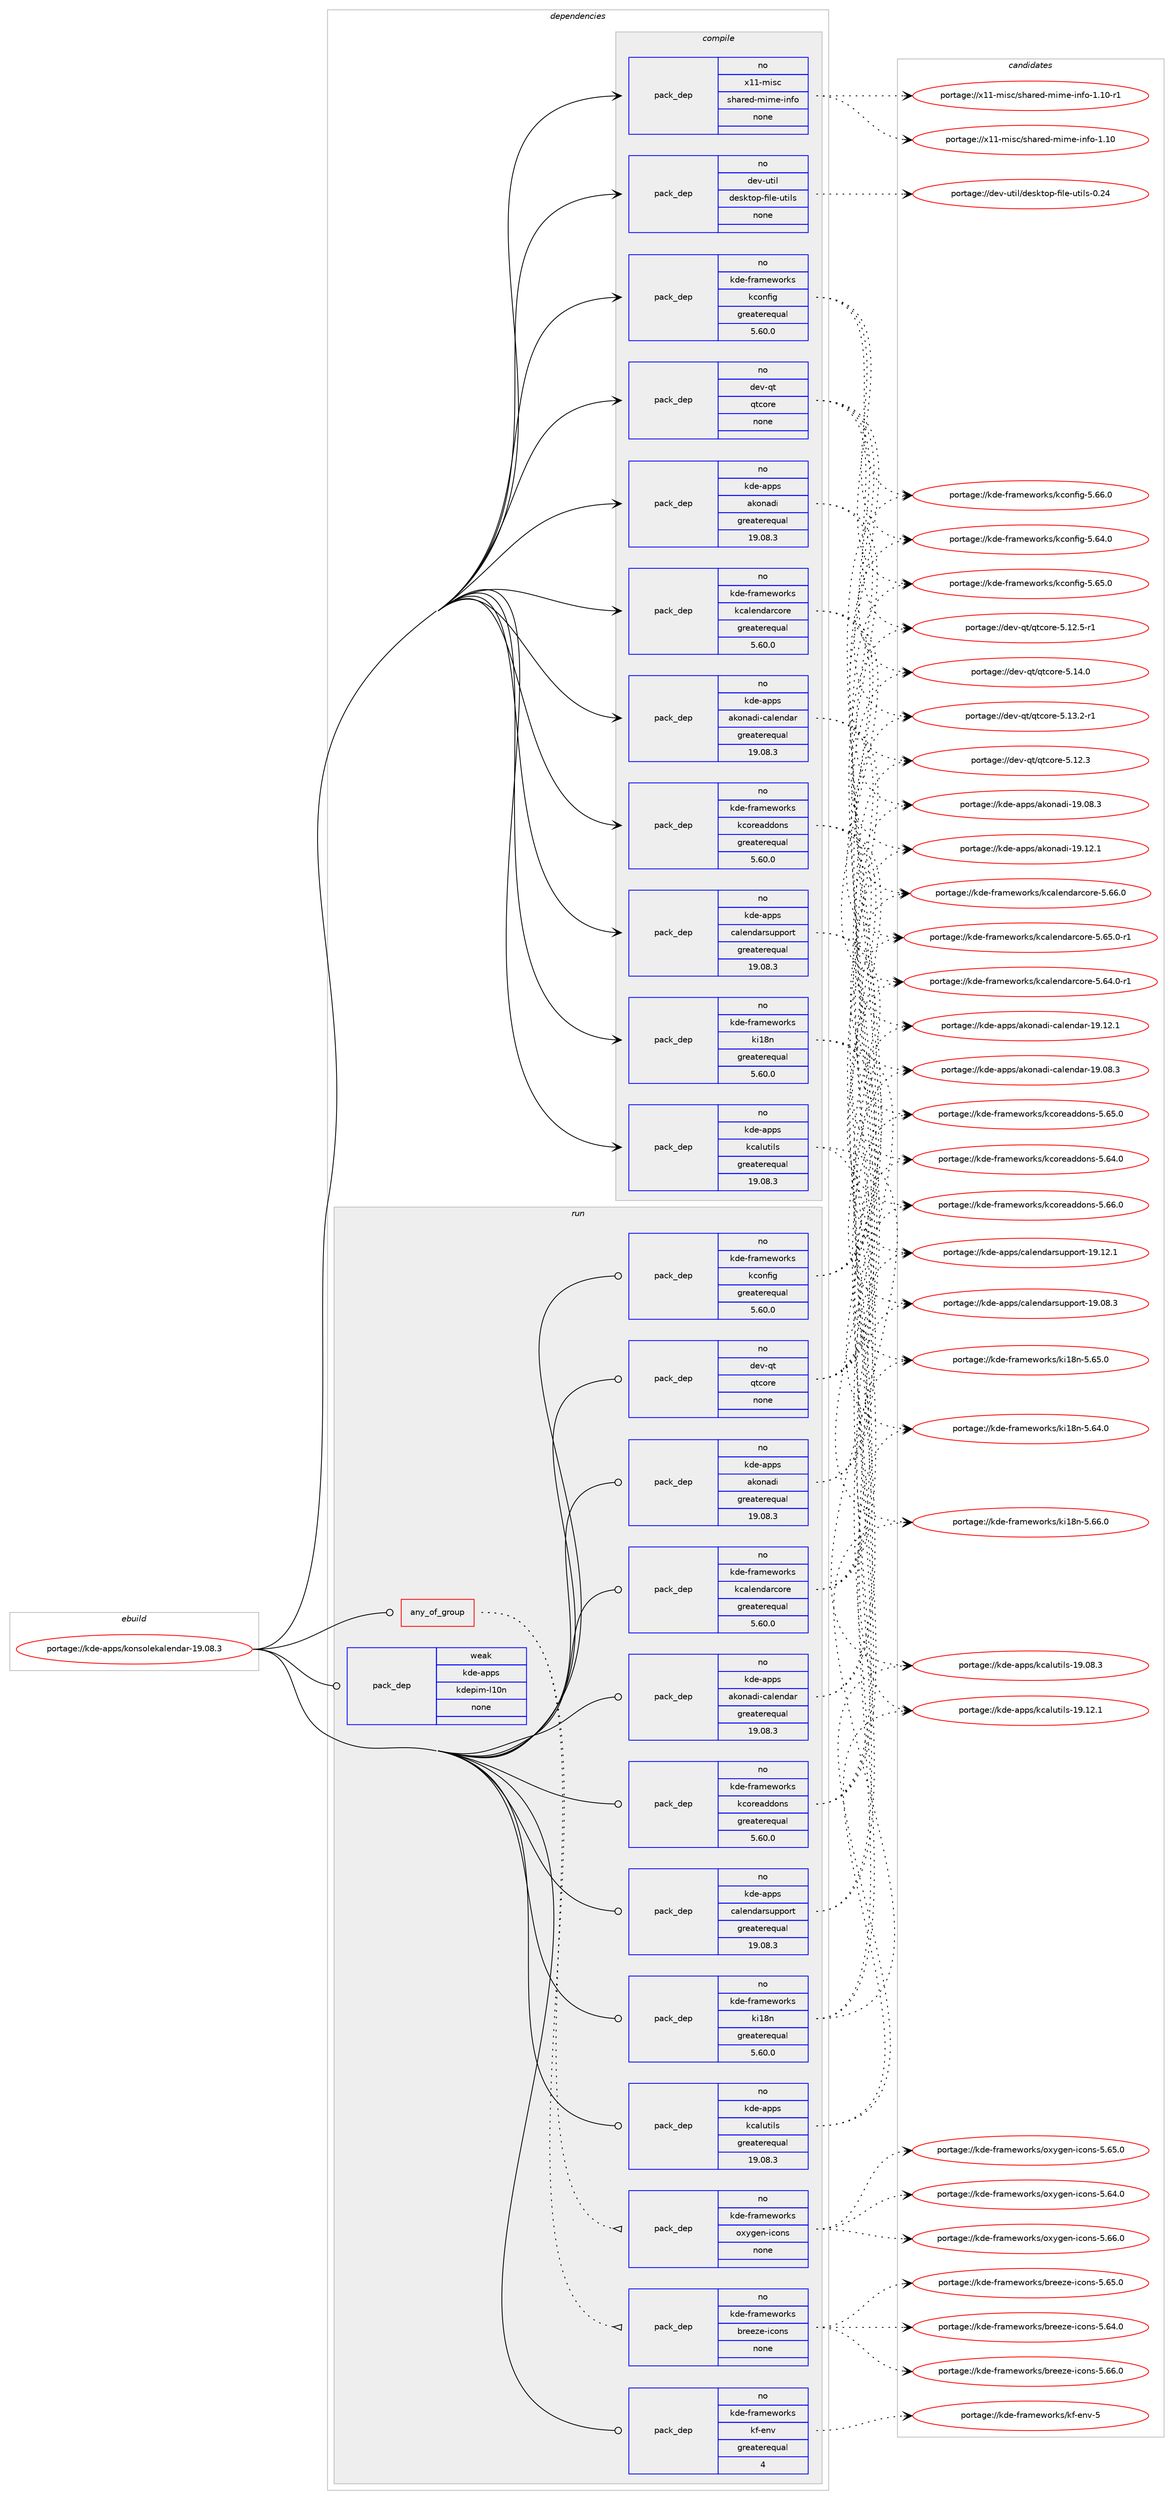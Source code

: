 digraph prolog {

# *************
# Graph options
# *************

newrank=true;
concentrate=true;
compound=true;
graph [rankdir=LR,fontname=Helvetica,fontsize=10,ranksep=1.5];#, ranksep=2.5, nodesep=0.2];
edge  [arrowhead=vee];
node  [fontname=Helvetica,fontsize=10];

# **********
# The ebuild
# **********

subgraph cluster_leftcol {
color=gray;
rank=same;
label=<<i>ebuild</i>>;
id [label="portage://kde-apps/konsolekalendar-19.08.3", color=red, width=4, href="../kde-apps/konsolekalendar-19.08.3.svg"];
}

# ****************
# The dependencies
# ****************

subgraph cluster_midcol {
color=gray;
label=<<i>dependencies</i>>;
subgraph cluster_compile {
fillcolor="#eeeeee";
style=filled;
label=<<i>compile</i>>;
subgraph pack198244 {
dependency258713 [label=<<TABLE BORDER="0" CELLBORDER="1" CELLSPACING="0" CELLPADDING="4" WIDTH="220"><TR><TD ROWSPAN="6" CELLPADDING="30">pack_dep</TD></TR><TR><TD WIDTH="110">no</TD></TR><TR><TD>dev-qt</TD></TR><TR><TD>qtcore</TD></TR><TR><TD>none</TD></TR><TR><TD></TD></TR></TABLE>>, shape=none, color=blue];
}
id:e -> dependency258713:w [weight=20,style="solid",arrowhead="vee"];
subgraph pack198245 {
dependency258714 [label=<<TABLE BORDER="0" CELLBORDER="1" CELLSPACING="0" CELLPADDING="4" WIDTH="220"><TR><TD ROWSPAN="6" CELLPADDING="30">pack_dep</TD></TR><TR><TD WIDTH="110">no</TD></TR><TR><TD>dev-util</TD></TR><TR><TD>desktop-file-utils</TD></TR><TR><TD>none</TD></TR><TR><TD></TD></TR></TABLE>>, shape=none, color=blue];
}
id:e -> dependency258714:w [weight=20,style="solid",arrowhead="vee"];
subgraph pack198246 {
dependency258715 [label=<<TABLE BORDER="0" CELLBORDER="1" CELLSPACING="0" CELLPADDING="4" WIDTH="220"><TR><TD ROWSPAN="6" CELLPADDING="30">pack_dep</TD></TR><TR><TD WIDTH="110">no</TD></TR><TR><TD>kde-apps</TD></TR><TR><TD>akonadi</TD></TR><TR><TD>greaterequal</TD></TR><TR><TD>19.08.3</TD></TR></TABLE>>, shape=none, color=blue];
}
id:e -> dependency258715:w [weight=20,style="solid",arrowhead="vee"];
subgraph pack198247 {
dependency258716 [label=<<TABLE BORDER="0" CELLBORDER="1" CELLSPACING="0" CELLPADDING="4" WIDTH="220"><TR><TD ROWSPAN="6" CELLPADDING="30">pack_dep</TD></TR><TR><TD WIDTH="110">no</TD></TR><TR><TD>kde-apps</TD></TR><TR><TD>akonadi-calendar</TD></TR><TR><TD>greaterequal</TD></TR><TR><TD>19.08.3</TD></TR></TABLE>>, shape=none, color=blue];
}
id:e -> dependency258716:w [weight=20,style="solid",arrowhead="vee"];
subgraph pack198248 {
dependency258717 [label=<<TABLE BORDER="0" CELLBORDER="1" CELLSPACING="0" CELLPADDING="4" WIDTH="220"><TR><TD ROWSPAN="6" CELLPADDING="30">pack_dep</TD></TR><TR><TD WIDTH="110">no</TD></TR><TR><TD>kde-apps</TD></TR><TR><TD>calendarsupport</TD></TR><TR><TD>greaterequal</TD></TR><TR><TD>19.08.3</TD></TR></TABLE>>, shape=none, color=blue];
}
id:e -> dependency258717:w [weight=20,style="solid",arrowhead="vee"];
subgraph pack198249 {
dependency258718 [label=<<TABLE BORDER="0" CELLBORDER="1" CELLSPACING="0" CELLPADDING="4" WIDTH="220"><TR><TD ROWSPAN="6" CELLPADDING="30">pack_dep</TD></TR><TR><TD WIDTH="110">no</TD></TR><TR><TD>kde-apps</TD></TR><TR><TD>kcalutils</TD></TR><TR><TD>greaterequal</TD></TR><TR><TD>19.08.3</TD></TR></TABLE>>, shape=none, color=blue];
}
id:e -> dependency258718:w [weight=20,style="solid",arrowhead="vee"];
subgraph pack198250 {
dependency258719 [label=<<TABLE BORDER="0" CELLBORDER="1" CELLSPACING="0" CELLPADDING="4" WIDTH="220"><TR><TD ROWSPAN="6" CELLPADDING="30">pack_dep</TD></TR><TR><TD WIDTH="110">no</TD></TR><TR><TD>kde-frameworks</TD></TR><TR><TD>kcalendarcore</TD></TR><TR><TD>greaterequal</TD></TR><TR><TD>5.60.0</TD></TR></TABLE>>, shape=none, color=blue];
}
id:e -> dependency258719:w [weight=20,style="solid",arrowhead="vee"];
subgraph pack198251 {
dependency258720 [label=<<TABLE BORDER="0" CELLBORDER="1" CELLSPACING="0" CELLPADDING="4" WIDTH="220"><TR><TD ROWSPAN="6" CELLPADDING="30">pack_dep</TD></TR><TR><TD WIDTH="110">no</TD></TR><TR><TD>kde-frameworks</TD></TR><TR><TD>kconfig</TD></TR><TR><TD>greaterequal</TD></TR><TR><TD>5.60.0</TD></TR></TABLE>>, shape=none, color=blue];
}
id:e -> dependency258720:w [weight=20,style="solid",arrowhead="vee"];
subgraph pack198252 {
dependency258721 [label=<<TABLE BORDER="0" CELLBORDER="1" CELLSPACING="0" CELLPADDING="4" WIDTH="220"><TR><TD ROWSPAN="6" CELLPADDING="30">pack_dep</TD></TR><TR><TD WIDTH="110">no</TD></TR><TR><TD>kde-frameworks</TD></TR><TR><TD>kcoreaddons</TD></TR><TR><TD>greaterequal</TD></TR><TR><TD>5.60.0</TD></TR></TABLE>>, shape=none, color=blue];
}
id:e -> dependency258721:w [weight=20,style="solid",arrowhead="vee"];
subgraph pack198253 {
dependency258722 [label=<<TABLE BORDER="0" CELLBORDER="1" CELLSPACING="0" CELLPADDING="4" WIDTH="220"><TR><TD ROWSPAN="6" CELLPADDING="30">pack_dep</TD></TR><TR><TD WIDTH="110">no</TD></TR><TR><TD>kde-frameworks</TD></TR><TR><TD>ki18n</TD></TR><TR><TD>greaterequal</TD></TR><TR><TD>5.60.0</TD></TR></TABLE>>, shape=none, color=blue];
}
id:e -> dependency258722:w [weight=20,style="solid",arrowhead="vee"];
subgraph pack198254 {
dependency258723 [label=<<TABLE BORDER="0" CELLBORDER="1" CELLSPACING="0" CELLPADDING="4" WIDTH="220"><TR><TD ROWSPAN="6" CELLPADDING="30">pack_dep</TD></TR><TR><TD WIDTH="110">no</TD></TR><TR><TD>x11-misc</TD></TR><TR><TD>shared-mime-info</TD></TR><TR><TD>none</TD></TR><TR><TD></TD></TR></TABLE>>, shape=none, color=blue];
}
id:e -> dependency258723:w [weight=20,style="solid",arrowhead="vee"];
}
subgraph cluster_compileandrun {
fillcolor="#eeeeee";
style=filled;
label=<<i>compile and run</i>>;
}
subgraph cluster_run {
fillcolor="#eeeeee";
style=filled;
label=<<i>run</i>>;
subgraph any3816 {
dependency258724 [label=<<TABLE BORDER="0" CELLBORDER="1" CELLSPACING="0" CELLPADDING="4"><TR><TD CELLPADDING="10">any_of_group</TD></TR></TABLE>>, shape=none, color=red];subgraph pack198255 {
dependency258725 [label=<<TABLE BORDER="0" CELLBORDER="1" CELLSPACING="0" CELLPADDING="4" WIDTH="220"><TR><TD ROWSPAN="6" CELLPADDING="30">pack_dep</TD></TR><TR><TD WIDTH="110">no</TD></TR><TR><TD>kde-frameworks</TD></TR><TR><TD>breeze-icons</TD></TR><TR><TD>none</TD></TR><TR><TD></TD></TR></TABLE>>, shape=none, color=blue];
}
dependency258724:e -> dependency258725:w [weight=20,style="dotted",arrowhead="oinv"];
subgraph pack198256 {
dependency258726 [label=<<TABLE BORDER="0" CELLBORDER="1" CELLSPACING="0" CELLPADDING="4" WIDTH="220"><TR><TD ROWSPAN="6" CELLPADDING="30">pack_dep</TD></TR><TR><TD WIDTH="110">no</TD></TR><TR><TD>kde-frameworks</TD></TR><TR><TD>oxygen-icons</TD></TR><TR><TD>none</TD></TR><TR><TD></TD></TR></TABLE>>, shape=none, color=blue];
}
dependency258724:e -> dependency258726:w [weight=20,style="dotted",arrowhead="oinv"];
}
id:e -> dependency258724:w [weight=20,style="solid",arrowhead="odot"];
subgraph pack198257 {
dependency258727 [label=<<TABLE BORDER="0" CELLBORDER="1" CELLSPACING="0" CELLPADDING="4" WIDTH="220"><TR><TD ROWSPAN="6" CELLPADDING="30">pack_dep</TD></TR><TR><TD WIDTH="110">no</TD></TR><TR><TD>dev-qt</TD></TR><TR><TD>qtcore</TD></TR><TR><TD>none</TD></TR><TR><TD></TD></TR></TABLE>>, shape=none, color=blue];
}
id:e -> dependency258727:w [weight=20,style="solid",arrowhead="odot"];
subgraph pack198258 {
dependency258728 [label=<<TABLE BORDER="0" CELLBORDER="1" CELLSPACING="0" CELLPADDING="4" WIDTH="220"><TR><TD ROWSPAN="6" CELLPADDING="30">pack_dep</TD></TR><TR><TD WIDTH="110">no</TD></TR><TR><TD>kde-apps</TD></TR><TR><TD>akonadi</TD></TR><TR><TD>greaterequal</TD></TR><TR><TD>19.08.3</TD></TR></TABLE>>, shape=none, color=blue];
}
id:e -> dependency258728:w [weight=20,style="solid",arrowhead="odot"];
subgraph pack198259 {
dependency258729 [label=<<TABLE BORDER="0" CELLBORDER="1" CELLSPACING="0" CELLPADDING="4" WIDTH="220"><TR><TD ROWSPAN="6" CELLPADDING="30">pack_dep</TD></TR><TR><TD WIDTH="110">no</TD></TR><TR><TD>kde-apps</TD></TR><TR><TD>akonadi-calendar</TD></TR><TR><TD>greaterequal</TD></TR><TR><TD>19.08.3</TD></TR></TABLE>>, shape=none, color=blue];
}
id:e -> dependency258729:w [weight=20,style="solid",arrowhead="odot"];
subgraph pack198260 {
dependency258730 [label=<<TABLE BORDER="0" CELLBORDER="1" CELLSPACING="0" CELLPADDING="4" WIDTH="220"><TR><TD ROWSPAN="6" CELLPADDING="30">pack_dep</TD></TR><TR><TD WIDTH="110">no</TD></TR><TR><TD>kde-apps</TD></TR><TR><TD>calendarsupport</TD></TR><TR><TD>greaterequal</TD></TR><TR><TD>19.08.3</TD></TR></TABLE>>, shape=none, color=blue];
}
id:e -> dependency258730:w [weight=20,style="solid",arrowhead="odot"];
subgraph pack198261 {
dependency258731 [label=<<TABLE BORDER="0" CELLBORDER="1" CELLSPACING="0" CELLPADDING="4" WIDTH="220"><TR><TD ROWSPAN="6" CELLPADDING="30">pack_dep</TD></TR><TR><TD WIDTH="110">no</TD></TR><TR><TD>kde-apps</TD></TR><TR><TD>kcalutils</TD></TR><TR><TD>greaterequal</TD></TR><TR><TD>19.08.3</TD></TR></TABLE>>, shape=none, color=blue];
}
id:e -> dependency258731:w [weight=20,style="solid",arrowhead="odot"];
subgraph pack198262 {
dependency258732 [label=<<TABLE BORDER="0" CELLBORDER="1" CELLSPACING="0" CELLPADDING="4" WIDTH="220"><TR><TD ROWSPAN="6" CELLPADDING="30">pack_dep</TD></TR><TR><TD WIDTH="110">no</TD></TR><TR><TD>kde-frameworks</TD></TR><TR><TD>kcalendarcore</TD></TR><TR><TD>greaterequal</TD></TR><TR><TD>5.60.0</TD></TR></TABLE>>, shape=none, color=blue];
}
id:e -> dependency258732:w [weight=20,style="solid",arrowhead="odot"];
subgraph pack198263 {
dependency258733 [label=<<TABLE BORDER="0" CELLBORDER="1" CELLSPACING="0" CELLPADDING="4" WIDTH="220"><TR><TD ROWSPAN="6" CELLPADDING="30">pack_dep</TD></TR><TR><TD WIDTH="110">no</TD></TR><TR><TD>kde-frameworks</TD></TR><TR><TD>kconfig</TD></TR><TR><TD>greaterequal</TD></TR><TR><TD>5.60.0</TD></TR></TABLE>>, shape=none, color=blue];
}
id:e -> dependency258733:w [weight=20,style="solid",arrowhead="odot"];
subgraph pack198264 {
dependency258734 [label=<<TABLE BORDER="0" CELLBORDER="1" CELLSPACING="0" CELLPADDING="4" WIDTH="220"><TR><TD ROWSPAN="6" CELLPADDING="30">pack_dep</TD></TR><TR><TD WIDTH="110">no</TD></TR><TR><TD>kde-frameworks</TD></TR><TR><TD>kcoreaddons</TD></TR><TR><TD>greaterequal</TD></TR><TR><TD>5.60.0</TD></TR></TABLE>>, shape=none, color=blue];
}
id:e -> dependency258734:w [weight=20,style="solid",arrowhead="odot"];
subgraph pack198265 {
dependency258735 [label=<<TABLE BORDER="0" CELLBORDER="1" CELLSPACING="0" CELLPADDING="4" WIDTH="220"><TR><TD ROWSPAN="6" CELLPADDING="30">pack_dep</TD></TR><TR><TD WIDTH="110">no</TD></TR><TR><TD>kde-frameworks</TD></TR><TR><TD>kf-env</TD></TR><TR><TD>greaterequal</TD></TR><TR><TD>4</TD></TR></TABLE>>, shape=none, color=blue];
}
id:e -> dependency258735:w [weight=20,style="solid",arrowhead="odot"];
subgraph pack198266 {
dependency258736 [label=<<TABLE BORDER="0" CELLBORDER="1" CELLSPACING="0" CELLPADDING="4" WIDTH="220"><TR><TD ROWSPAN="6" CELLPADDING="30">pack_dep</TD></TR><TR><TD WIDTH="110">no</TD></TR><TR><TD>kde-frameworks</TD></TR><TR><TD>ki18n</TD></TR><TR><TD>greaterequal</TD></TR><TR><TD>5.60.0</TD></TR></TABLE>>, shape=none, color=blue];
}
id:e -> dependency258736:w [weight=20,style="solid",arrowhead="odot"];
subgraph pack198267 {
dependency258737 [label=<<TABLE BORDER="0" CELLBORDER="1" CELLSPACING="0" CELLPADDING="4" WIDTH="220"><TR><TD ROWSPAN="6" CELLPADDING="30">pack_dep</TD></TR><TR><TD WIDTH="110">weak</TD></TR><TR><TD>kde-apps</TD></TR><TR><TD>kdepim-l10n</TD></TR><TR><TD>none</TD></TR><TR><TD></TD></TR></TABLE>>, shape=none, color=blue];
}
id:e -> dependency258737:w [weight=20,style="solid",arrowhead="odot"];
}
}

# **************
# The candidates
# **************

subgraph cluster_choices {
rank=same;
color=gray;
label=<<i>candidates</i>>;

subgraph choice198244 {
color=black;
nodesep=1;
choice10010111845113116471131169911111410145534649524648 [label="portage://dev-qt/qtcore-5.14.0", color=red, width=4,href="../dev-qt/qtcore-5.14.0.svg"];
choice100101118451131164711311699111114101455346495146504511449 [label="portage://dev-qt/qtcore-5.13.2-r1", color=red, width=4,href="../dev-qt/qtcore-5.13.2-r1.svg"];
choice100101118451131164711311699111114101455346495046534511449 [label="portage://dev-qt/qtcore-5.12.5-r1", color=red, width=4,href="../dev-qt/qtcore-5.12.5-r1.svg"];
choice10010111845113116471131169911111410145534649504651 [label="portage://dev-qt/qtcore-5.12.3", color=red, width=4,href="../dev-qt/qtcore-5.12.3.svg"];
dependency258713:e -> choice10010111845113116471131169911111410145534649524648:w [style=dotted,weight="100"];
dependency258713:e -> choice100101118451131164711311699111114101455346495146504511449:w [style=dotted,weight="100"];
dependency258713:e -> choice100101118451131164711311699111114101455346495046534511449:w [style=dotted,weight="100"];
dependency258713:e -> choice10010111845113116471131169911111410145534649504651:w [style=dotted,weight="100"];
}
subgraph choice198245 {
color=black;
nodesep=1;
choice100101118451171161051084710010111510711611111245102105108101451171161051081154548465052 [label="portage://dev-util/desktop-file-utils-0.24", color=red, width=4,href="../dev-util/desktop-file-utils-0.24.svg"];
dependency258714:e -> choice100101118451171161051084710010111510711611111245102105108101451171161051081154548465052:w [style=dotted,weight="100"];
}
subgraph choice198246 {
color=black;
nodesep=1;
choice10710010145971121121154797107111110971001054549574649504649 [label="portage://kde-apps/akonadi-19.12.1", color=red, width=4,href="../kde-apps/akonadi-19.12.1.svg"];
choice10710010145971121121154797107111110971001054549574648564651 [label="portage://kde-apps/akonadi-19.08.3", color=red, width=4,href="../kde-apps/akonadi-19.08.3.svg"];
dependency258715:e -> choice10710010145971121121154797107111110971001054549574649504649:w [style=dotted,weight="100"];
dependency258715:e -> choice10710010145971121121154797107111110971001054549574648564651:w [style=dotted,weight="100"];
}
subgraph choice198247 {
color=black;
nodesep=1;
choice1071001014597112112115479710711111097100105459997108101110100971144549574649504649 [label="portage://kde-apps/akonadi-calendar-19.12.1", color=red, width=4,href="../kde-apps/akonadi-calendar-19.12.1.svg"];
choice1071001014597112112115479710711111097100105459997108101110100971144549574648564651 [label="portage://kde-apps/akonadi-calendar-19.08.3", color=red, width=4,href="../kde-apps/akonadi-calendar-19.08.3.svg"];
dependency258716:e -> choice1071001014597112112115479710711111097100105459997108101110100971144549574649504649:w [style=dotted,weight="100"];
dependency258716:e -> choice1071001014597112112115479710711111097100105459997108101110100971144549574648564651:w [style=dotted,weight="100"];
}
subgraph choice198248 {
color=black;
nodesep=1;
choice1071001014597112112115479997108101110100971141151171121121111141164549574649504649 [label="portage://kde-apps/calendarsupport-19.12.1", color=red, width=4,href="../kde-apps/calendarsupport-19.12.1.svg"];
choice1071001014597112112115479997108101110100971141151171121121111141164549574648564651 [label="portage://kde-apps/calendarsupport-19.08.3", color=red, width=4,href="../kde-apps/calendarsupport-19.08.3.svg"];
dependency258717:e -> choice1071001014597112112115479997108101110100971141151171121121111141164549574649504649:w [style=dotted,weight="100"];
dependency258717:e -> choice1071001014597112112115479997108101110100971141151171121121111141164549574648564651:w [style=dotted,weight="100"];
}
subgraph choice198249 {
color=black;
nodesep=1;
choice10710010145971121121154710799971081171161051081154549574649504649 [label="portage://kde-apps/kcalutils-19.12.1", color=red, width=4,href="../kde-apps/kcalutils-19.12.1.svg"];
choice10710010145971121121154710799971081171161051081154549574648564651 [label="portage://kde-apps/kcalutils-19.08.3", color=red, width=4,href="../kde-apps/kcalutils-19.08.3.svg"];
dependency258718:e -> choice10710010145971121121154710799971081171161051081154549574649504649:w [style=dotted,weight="100"];
dependency258718:e -> choice10710010145971121121154710799971081171161051081154549574648564651:w [style=dotted,weight="100"];
}
subgraph choice198250 {
color=black;
nodesep=1;
choice1071001014510211497109101119111114107115471079997108101110100971149911111410145534654544648 [label="portage://kde-frameworks/kcalendarcore-5.66.0", color=red, width=4,href="../kde-frameworks/kcalendarcore-5.66.0.svg"];
choice10710010145102114971091011191111141071154710799971081011101009711499111114101455346545346484511449 [label="portage://kde-frameworks/kcalendarcore-5.65.0-r1", color=red, width=4,href="../kde-frameworks/kcalendarcore-5.65.0-r1.svg"];
choice10710010145102114971091011191111141071154710799971081011101009711499111114101455346545246484511449 [label="portage://kde-frameworks/kcalendarcore-5.64.0-r1", color=red, width=4,href="../kde-frameworks/kcalendarcore-5.64.0-r1.svg"];
dependency258719:e -> choice1071001014510211497109101119111114107115471079997108101110100971149911111410145534654544648:w [style=dotted,weight="100"];
dependency258719:e -> choice10710010145102114971091011191111141071154710799971081011101009711499111114101455346545346484511449:w [style=dotted,weight="100"];
dependency258719:e -> choice10710010145102114971091011191111141071154710799971081011101009711499111114101455346545246484511449:w [style=dotted,weight="100"];
}
subgraph choice198251 {
color=black;
nodesep=1;
choice1071001014510211497109101119111114107115471079911111010210510345534654544648 [label="portage://kde-frameworks/kconfig-5.66.0", color=red, width=4,href="../kde-frameworks/kconfig-5.66.0.svg"];
choice1071001014510211497109101119111114107115471079911111010210510345534654534648 [label="portage://kde-frameworks/kconfig-5.65.0", color=red, width=4,href="../kde-frameworks/kconfig-5.65.0.svg"];
choice1071001014510211497109101119111114107115471079911111010210510345534654524648 [label="portage://kde-frameworks/kconfig-5.64.0", color=red, width=4,href="../kde-frameworks/kconfig-5.64.0.svg"];
dependency258720:e -> choice1071001014510211497109101119111114107115471079911111010210510345534654544648:w [style=dotted,weight="100"];
dependency258720:e -> choice1071001014510211497109101119111114107115471079911111010210510345534654534648:w [style=dotted,weight="100"];
dependency258720:e -> choice1071001014510211497109101119111114107115471079911111010210510345534654524648:w [style=dotted,weight="100"];
}
subgraph choice198252 {
color=black;
nodesep=1;
choice107100101451021149710910111911111410711547107991111141019710010011111011545534654544648 [label="portage://kde-frameworks/kcoreaddons-5.66.0", color=red, width=4,href="../kde-frameworks/kcoreaddons-5.66.0.svg"];
choice107100101451021149710910111911111410711547107991111141019710010011111011545534654534648 [label="portage://kde-frameworks/kcoreaddons-5.65.0", color=red, width=4,href="../kde-frameworks/kcoreaddons-5.65.0.svg"];
choice107100101451021149710910111911111410711547107991111141019710010011111011545534654524648 [label="portage://kde-frameworks/kcoreaddons-5.64.0", color=red, width=4,href="../kde-frameworks/kcoreaddons-5.64.0.svg"];
dependency258721:e -> choice107100101451021149710910111911111410711547107991111141019710010011111011545534654544648:w [style=dotted,weight="100"];
dependency258721:e -> choice107100101451021149710910111911111410711547107991111141019710010011111011545534654534648:w [style=dotted,weight="100"];
dependency258721:e -> choice107100101451021149710910111911111410711547107991111141019710010011111011545534654524648:w [style=dotted,weight="100"];
}
subgraph choice198253 {
color=black;
nodesep=1;
choice107100101451021149710910111911111410711547107105495611045534654544648 [label="portage://kde-frameworks/ki18n-5.66.0", color=red, width=4,href="../kde-frameworks/ki18n-5.66.0.svg"];
choice107100101451021149710910111911111410711547107105495611045534654534648 [label="portage://kde-frameworks/ki18n-5.65.0", color=red, width=4,href="../kde-frameworks/ki18n-5.65.0.svg"];
choice107100101451021149710910111911111410711547107105495611045534654524648 [label="portage://kde-frameworks/ki18n-5.64.0", color=red, width=4,href="../kde-frameworks/ki18n-5.64.0.svg"];
dependency258722:e -> choice107100101451021149710910111911111410711547107105495611045534654544648:w [style=dotted,weight="100"];
dependency258722:e -> choice107100101451021149710910111911111410711547107105495611045534654534648:w [style=dotted,weight="100"];
dependency258722:e -> choice107100101451021149710910111911111410711547107105495611045534654524648:w [style=dotted,weight="100"];
}
subgraph choice198254 {
color=black;
nodesep=1;
choice120494945109105115994711510497114101100451091051091014510511010211145494649484511449 [label="portage://x11-misc/shared-mime-info-1.10-r1", color=red, width=4,href="../x11-misc/shared-mime-info-1.10-r1.svg"];
choice12049494510910511599471151049711410110045109105109101451051101021114549464948 [label="portage://x11-misc/shared-mime-info-1.10", color=red, width=4,href="../x11-misc/shared-mime-info-1.10.svg"];
dependency258723:e -> choice120494945109105115994711510497114101100451091051091014510511010211145494649484511449:w [style=dotted,weight="100"];
dependency258723:e -> choice12049494510910511599471151049711410110045109105109101451051101021114549464948:w [style=dotted,weight="100"];
}
subgraph choice198255 {
color=black;
nodesep=1;
choice10710010145102114971091011191111141071154798114101101122101451059911111011545534654544648 [label="portage://kde-frameworks/breeze-icons-5.66.0", color=red, width=4,href="../kde-frameworks/breeze-icons-5.66.0.svg"];
choice10710010145102114971091011191111141071154798114101101122101451059911111011545534654534648 [label="portage://kde-frameworks/breeze-icons-5.65.0", color=red, width=4,href="../kde-frameworks/breeze-icons-5.65.0.svg"];
choice10710010145102114971091011191111141071154798114101101122101451059911111011545534654524648 [label="portage://kde-frameworks/breeze-icons-5.64.0", color=red, width=4,href="../kde-frameworks/breeze-icons-5.64.0.svg"];
dependency258725:e -> choice10710010145102114971091011191111141071154798114101101122101451059911111011545534654544648:w [style=dotted,weight="100"];
dependency258725:e -> choice10710010145102114971091011191111141071154798114101101122101451059911111011545534654534648:w [style=dotted,weight="100"];
dependency258725:e -> choice10710010145102114971091011191111141071154798114101101122101451059911111011545534654524648:w [style=dotted,weight="100"];
}
subgraph choice198256 {
color=black;
nodesep=1;
choice107100101451021149710910111911111410711547111120121103101110451059911111011545534654544648 [label="portage://kde-frameworks/oxygen-icons-5.66.0", color=red, width=4,href="../kde-frameworks/oxygen-icons-5.66.0.svg"];
choice107100101451021149710910111911111410711547111120121103101110451059911111011545534654534648 [label="portage://kde-frameworks/oxygen-icons-5.65.0", color=red, width=4,href="../kde-frameworks/oxygen-icons-5.65.0.svg"];
choice107100101451021149710910111911111410711547111120121103101110451059911111011545534654524648 [label="portage://kde-frameworks/oxygen-icons-5.64.0", color=red, width=4,href="../kde-frameworks/oxygen-icons-5.64.0.svg"];
dependency258726:e -> choice107100101451021149710910111911111410711547111120121103101110451059911111011545534654544648:w [style=dotted,weight="100"];
dependency258726:e -> choice107100101451021149710910111911111410711547111120121103101110451059911111011545534654534648:w [style=dotted,weight="100"];
dependency258726:e -> choice107100101451021149710910111911111410711547111120121103101110451059911111011545534654524648:w [style=dotted,weight="100"];
}
subgraph choice198257 {
color=black;
nodesep=1;
choice10010111845113116471131169911111410145534649524648 [label="portage://dev-qt/qtcore-5.14.0", color=red, width=4,href="../dev-qt/qtcore-5.14.0.svg"];
choice100101118451131164711311699111114101455346495146504511449 [label="portage://dev-qt/qtcore-5.13.2-r1", color=red, width=4,href="../dev-qt/qtcore-5.13.2-r1.svg"];
choice100101118451131164711311699111114101455346495046534511449 [label="portage://dev-qt/qtcore-5.12.5-r1", color=red, width=4,href="../dev-qt/qtcore-5.12.5-r1.svg"];
choice10010111845113116471131169911111410145534649504651 [label="portage://dev-qt/qtcore-5.12.3", color=red, width=4,href="../dev-qt/qtcore-5.12.3.svg"];
dependency258727:e -> choice10010111845113116471131169911111410145534649524648:w [style=dotted,weight="100"];
dependency258727:e -> choice100101118451131164711311699111114101455346495146504511449:w [style=dotted,weight="100"];
dependency258727:e -> choice100101118451131164711311699111114101455346495046534511449:w [style=dotted,weight="100"];
dependency258727:e -> choice10010111845113116471131169911111410145534649504651:w [style=dotted,weight="100"];
}
subgraph choice198258 {
color=black;
nodesep=1;
choice10710010145971121121154797107111110971001054549574649504649 [label="portage://kde-apps/akonadi-19.12.1", color=red, width=4,href="../kde-apps/akonadi-19.12.1.svg"];
choice10710010145971121121154797107111110971001054549574648564651 [label="portage://kde-apps/akonadi-19.08.3", color=red, width=4,href="../kde-apps/akonadi-19.08.3.svg"];
dependency258728:e -> choice10710010145971121121154797107111110971001054549574649504649:w [style=dotted,weight="100"];
dependency258728:e -> choice10710010145971121121154797107111110971001054549574648564651:w [style=dotted,weight="100"];
}
subgraph choice198259 {
color=black;
nodesep=1;
choice1071001014597112112115479710711111097100105459997108101110100971144549574649504649 [label="portage://kde-apps/akonadi-calendar-19.12.1", color=red, width=4,href="../kde-apps/akonadi-calendar-19.12.1.svg"];
choice1071001014597112112115479710711111097100105459997108101110100971144549574648564651 [label="portage://kde-apps/akonadi-calendar-19.08.3", color=red, width=4,href="../kde-apps/akonadi-calendar-19.08.3.svg"];
dependency258729:e -> choice1071001014597112112115479710711111097100105459997108101110100971144549574649504649:w [style=dotted,weight="100"];
dependency258729:e -> choice1071001014597112112115479710711111097100105459997108101110100971144549574648564651:w [style=dotted,weight="100"];
}
subgraph choice198260 {
color=black;
nodesep=1;
choice1071001014597112112115479997108101110100971141151171121121111141164549574649504649 [label="portage://kde-apps/calendarsupport-19.12.1", color=red, width=4,href="../kde-apps/calendarsupport-19.12.1.svg"];
choice1071001014597112112115479997108101110100971141151171121121111141164549574648564651 [label="portage://kde-apps/calendarsupport-19.08.3", color=red, width=4,href="../kde-apps/calendarsupport-19.08.3.svg"];
dependency258730:e -> choice1071001014597112112115479997108101110100971141151171121121111141164549574649504649:w [style=dotted,weight="100"];
dependency258730:e -> choice1071001014597112112115479997108101110100971141151171121121111141164549574648564651:w [style=dotted,weight="100"];
}
subgraph choice198261 {
color=black;
nodesep=1;
choice10710010145971121121154710799971081171161051081154549574649504649 [label="portage://kde-apps/kcalutils-19.12.1", color=red, width=4,href="../kde-apps/kcalutils-19.12.1.svg"];
choice10710010145971121121154710799971081171161051081154549574648564651 [label="portage://kde-apps/kcalutils-19.08.3", color=red, width=4,href="../kde-apps/kcalutils-19.08.3.svg"];
dependency258731:e -> choice10710010145971121121154710799971081171161051081154549574649504649:w [style=dotted,weight="100"];
dependency258731:e -> choice10710010145971121121154710799971081171161051081154549574648564651:w [style=dotted,weight="100"];
}
subgraph choice198262 {
color=black;
nodesep=1;
choice1071001014510211497109101119111114107115471079997108101110100971149911111410145534654544648 [label="portage://kde-frameworks/kcalendarcore-5.66.0", color=red, width=4,href="../kde-frameworks/kcalendarcore-5.66.0.svg"];
choice10710010145102114971091011191111141071154710799971081011101009711499111114101455346545346484511449 [label="portage://kde-frameworks/kcalendarcore-5.65.0-r1", color=red, width=4,href="../kde-frameworks/kcalendarcore-5.65.0-r1.svg"];
choice10710010145102114971091011191111141071154710799971081011101009711499111114101455346545246484511449 [label="portage://kde-frameworks/kcalendarcore-5.64.0-r1", color=red, width=4,href="../kde-frameworks/kcalendarcore-5.64.0-r1.svg"];
dependency258732:e -> choice1071001014510211497109101119111114107115471079997108101110100971149911111410145534654544648:w [style=dotted,weight="100"];
dependency258732:e -> choice10710010145102114971091011191111141071154710799971081011101009711499111114101455346545346484511449:w [style=dotted,weight="100"];
dependency258732:e -> choice10710010145102114971091011191111141071154710799971081011101009711499111114101455346545246484511449:w [style=dotted,weight="100"];
}
subgraph choice198263 {
color=black;
nodesep=1;
choice1071001014510211497109101119111114107115471079911111010210510345534654544648 [label="portage://kde-frameworks/kconfig-5.66.0", color=red, width=4,href="../kde-frameworks/kconfig-5.66.0.svg"];
choice1071001014510211497109101119111114107115471079911111010210510345534654534648 [label="portage://kde-frameworks/kconfig-5.65.0", color=red, width=4,href="../kde-frameworks/kconfig-5.65.0.svg"];
choice1071001014510211497109101119111114107115471079911111010210510345534654524648 [label="portage://kde-frameworks/kconfig-5.64.0", color=red, width=4,href="../kde-frameworks/kconfig-5.64.0.svg"];
dependency258733:e -> choice1071001014510211497109101119111114107115471079911111010210510345534654544648:w [style=dotted,weight="100"];
dependency258733:e -> choice1071001014510211497109101119111114107115471079911111010210510345534654534648:w [style=dotted,weight="100"];
dependency258733:e -> choice1071001014510211497109101119111114107115471079911111010210510345534654524648:w [style=dotted,weight="100"];
}
subgraph choice198264 {
color=black;
nodesep=1;
choice107100101451021149710910111911111410711547107991111141019710010011111011545534654544648 [label="portage://kde-frameworks/kcoreaddons-5.66.0", color=red, width=4,href="../kde-frameworks/kcoreaddons-5.66.0.svg"];
choice107100101451021149710910111911111410711547107991111141019710010011111011545534654534648 [label="portage://kde-frameworks/kcoreaddons-5.65.0", color=red, width=4,href="../kde-frameworks/kcoreaddons-5.65.0.svg"];
choice107100101451021149710910111911111410711547107991111141019710010011111011545534654524648 [label="portage://kde-frameworks/kcoreaddons-5.64.0", color=red, width=4,href="../kde-frameworks/kcoreaddons-5.64.0.svg"];
dependency258734:e -> choice107100101451021149710910111911111410711547107991111141019710010011111011545534654544648:w [style=dotted,weight="100"];
dependency258734:e -> choice107100101451021149710910111911111410711547107991111141019710010011111011545534654534648:w [style=dotted,weight="100"];
dependency258734:e -> choice107100101451021149710910111911111410711547107991111141019710010011111011545534654524648:w [style=dotted,weight="100"];
}
subgraph choice198265 {
color=black;
nodesep=1;
choice107100101451021149710910111911111410711547107102451011101184553 [label="portage://kde-frameworks/kf-env-5", color=red, width=4,href="../kde-frameworks/kf-env-5.svg"];
dependency258735:e -> choice107100101451021149710910111911111410711547107102451011101184553:w [style=dotted,weight="100"];
}
subgraph choice198266 {
color=black;
nodesep=1;
choice107100101451021149710910111911111410711547107105495611045534654544648 [label="portage://kde-frameworks/ki18n-5.66.0", color=red, width=4,href="../kde-frameworks/ki18n-5.66.0.svg"];
choice107100101451021149710910111911111410711547107105495611045534654534648 [label="portage://kde-frameworks/ki18n-5.65.0", color=red, width=4,href="../kde-frameworks/ki18n-5.65.0.svg"];
choice107100101451021149710910111911111410711547107105495611045534654524648 [label="portage://kde-frameworks/ki18n-5.64.0", color=red, width=4,href="../kde-frameworks/ki18n-5.64.0.svg"];
dependency258736:e -> choice107100101451021149710910111911111410711547107105495611045534654544648:w [style=dotted,weight="100"];
dependency258736:e -> choice107100101451021149710910111911111410711547107105495611045534654534648:w [style=dotted,weight="100"];
dependency258736:e -> choice107100101451021149710910111911111410711547107105495611045534654524648:w [style=dotted,weight="100"];
}
subgraph choice198267 {
color=black;
nodesep=1;
}
}

}
